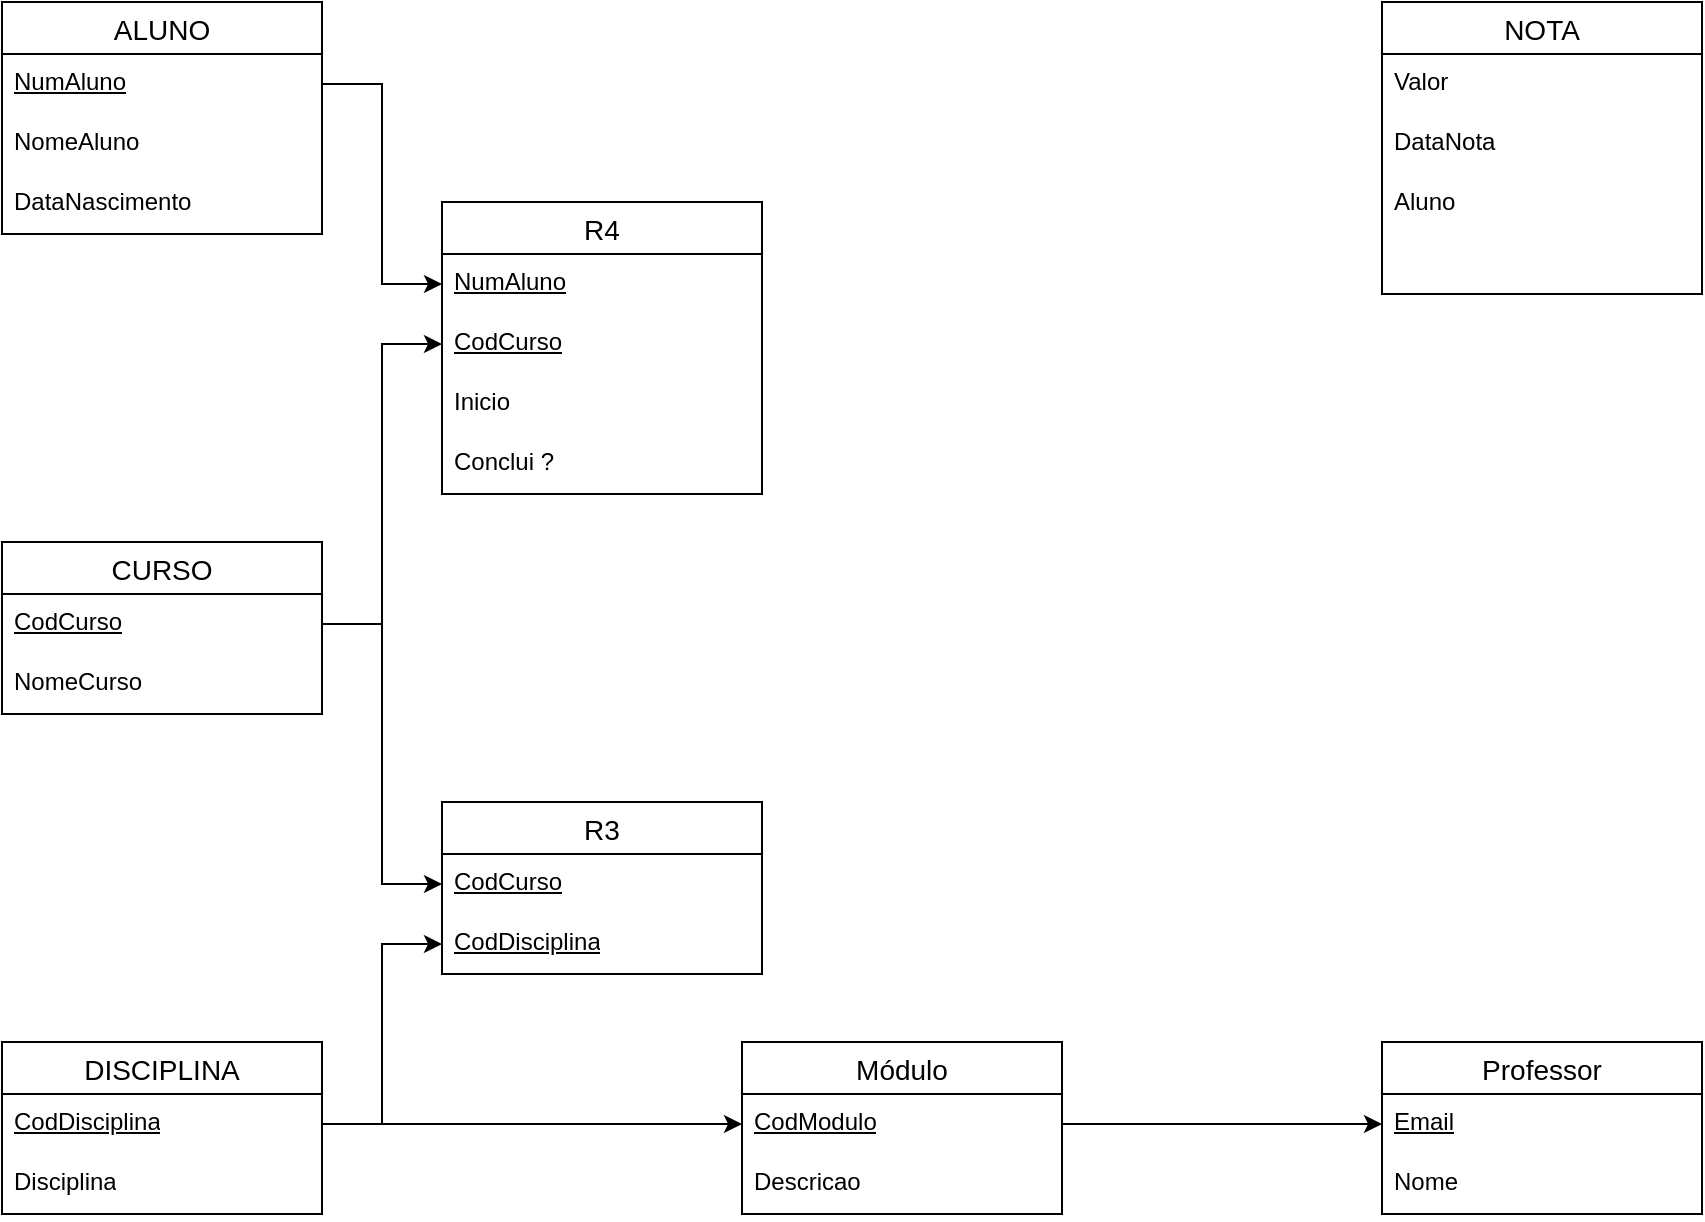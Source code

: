 <mxfile version="28.2.7">
  <diagram name="Página-1" id="S5y7bV11tm6SqkbiMkar">
    <mxGraphModel dx="1395" dy="888" grid="1" gridSize="10" guides="1" tooltips="1" connect="1" arrows="1" fold="1" page="1" pageScale="1" pageWidth="1654" pageHeight="2336" math="0" shadow="0">
      <root>
        <mxCell id="0" />
        <mxCell id="1" parent="0" />
        <mxCell id="t1V61KOQFFWh3-i_f2xE-3" value="ALUNO" style="swimlane;fontStyle=0;childLayout=stackLayout;horizontal=1;startSize=26;horizontalStack=0;resizeParent=1;resizeParentMax=0;resizeLast=0;collapsible=1;marginBottom=0;align=center;fontSize=14;" parent="1" vertex="1">
          <mxGeometry x="120" y="40" width="160" height="116" as="geometry" />
        </mxCell>
        <mxCell id="t1V61KOQFFWh3-i_f2xE-4" value="NumAluno" style="text;strokeColor=none;fillColor=none;spacingLeft=4;spacingRight=4;overflow=hidden;rotatable=0;points=[[0,0.5],[1,0.5]];portConstraint=eastwest;fontSize=12;whiteSpace=wrap;html=1;fontStyle=4" parent="t1V61KOQFFWh3-i_f2xE-3" vertex="1">
          <mxGeometry y="26" width="160" height="30" as="geometry" />
        </mxCell>
        <mxCell id="t1V61KOQFFWh3-i_f2xE-5" value="NomeAluno" style="text;strokeColor=none;fillColor=none;spacingLeft=4;spacingRight=4;overflow=hidden;rotatable=0;points=[[0,0.5],[1,0.5]];portConstraint=eastwest;fontSize=12;whiteSpace=wrap;html=1;" parent="t1V61KOQFFWh3-i_f2xE-3" vertex="1">
          <mxGeometry y="56" width="160" height="30" as="geometry" />
        </mxCell>
        <mxCell id="t1V61KOQFFWh3-i_f2xE-6" value="DataNascimento" style="text;strokeColor=none;fillColor=none;spacingLeft=4;spacingRight=4;overflow=hidden;rotatable=0;points=[[0,0.5],[1,0.5]];portConstraint=eastwest;fontSize=12;whiteSpace=wrap;html=1;" parent="t1V61KOQFFWh3-i_f2xE-3" vertex="1">
          <mxGeometry y="86" width="160" height="30" as="geometry" />
        </mxCell>
        <mxCell id="t1V61KOQFFWh3-i_f2xE-11" value="NOTA" style="swimlane;fontStyle=0;childLayout=stackLayout;horizontal=1;startSize=26;horizontalStack=0;resizeParent=1;resizeParentMax=0;resizeLast=0;collapsible=1;marginBottom=0;align=center;fontSize=14;" parent="1" vertex="1">
          <mxGeometry x="810" y="40" width="160" height="146" as="geometry" />
        </mxCell>
        <mxCell id="t1V61KOQFFWh3-i_f2xE-12" value="Valor" style="text;strokeColor=none;fillColor=none;spacingLeft=4;spacingRight=4;overflow=hidden;rotatable=0;points=[[0,0.5],[1,0.5]];portConstraint=eastwest;fontSize=12;whiteSpace=wrap;html=1;" parent="t1V61KOQFFWh3-i_f2xE-11" vertex="1">
          <mxGeometry y="26" width="160" height="30" as="geometry" />
        </mxCell>
        <mxCell id="t1V61KOQFFWh3-i_f2xE-13" value="DataNota" style="text;strokeColor=none;fillColor=none;spacingLeft=4;spacingRight=4;overflow=hidden;rotatable=0;points=[[0,0.5],[1,0.5]];portConstraint=eastwest;fontSize=12;whiteSpace=wrap;html=1;" parent="t1V61KOQFFWh3-i_f2xE-11" vertex="1">
          <mxGeometry y="56" width="160" height="30" as="geometry" />
        </mxCell>
        <mxCell id="97hqitr2CZcHq2kwvgmu-21" value="Aluno" style="text;strokeColor=none;fillColor=none;spacingLeft=4;spacingRight=4;overflow=hidden;rotatable=0;points=[[0,0.5],[1,0.5]];portConstraint=eastwest;fontSize=12;whiteSpace=wrap;html=1;" vertex="1" parent="t1V61KOQFFWh3-i_f2xE-11">
          <mxGeometry y="86" width="160" height="30" as="geometry" />
        </mxCell>
        <mxCell id="97hqitr2CZcHq2kwvgmu-22" style="text;strokeColor=none;fillColor=none;spacingLeft=4;spacingRight=4;overflow=hidden;rotatable=0;points=[[0,0.5],[1,0.5]];portConstraint=eastwest;fontSize=12;whiteSpace=wrap;html=1;" vertex="1" parent="t1V61KOQFFWh3-i_f2xE-11">
          <mxGeometry y="116" width="160" height="30" as="geometry" />
        </mxCell>
        <mxCell id="t1V61KOQFFWh3-i_f2xE-15" value="Módulo" style="swimlane;fontStyle=0;childLayout=stackLayout;horizontal=1;startSize=26;horizontalStack=0;resizeParent=1;resizeParentMax=0;resizeLast=0;collapsible=1;marginBottom=0;align=center;fontSize=14;" parent="1" vertex="1">
          <mxGeometry x="490" y="560" width="160" height="86" as="geometry" />
        </mxCell>
        <mxCell id="t1V61KOQFFWh3-i_f2xE-16" value="CodModulo" style="text;strokeColor=none;fillColor=none;spacingLeft=4;spacingRight=4;overflow=hidden;rotatable=0;points=[[0,0.5],[1,0.5]];portConstraint=eastwest;fontSize=12;whiteSpace=wrap;html=1;fontStyle=4" parent="t1V61KOQFFWh3-i_f2xE-15" vertex="1">
          <mxGeometry y="26" width="160" height="30" as="geometry" />
        </mxCell>
        <mxCell id="t1V61KOQFFWh3-i_f2xE-17" value="Descricao" style="text;strokeColor=none;fillColor=none;spacingLeft=4;spacingRight=4;overflow=hidden;rotatable=0;points=[[0,0.5],[1,0.5]];portConstraint=eastwest;fontSize=12;whiteSpace=wrap;html=1;" parent="t1V61KOQFFWh3-i_f2xE-15" vertex="1">
          <mxGeometry y="56" width="160" height="30" as="geometry" />
        </mxCell>
        <mxCell id="t1V61KOQFFWh3-i_f2xE-19" value="Professor" style="swimlane;fontStyle=0;childLayout=stackLayout;horizontal=1;startSize=26;horizontalStack=0;resizeParent=1;resizeParentMax=0;resizeLast=0;collapsible=1;marginBottom=0;align=center;fontSize=14;" parent="1" vertex="1">
          <mxGeometry x="810" y="560" width="160" height="86" as="geometry" />
        </mxCell>
        <mxCell id="t1V61KOQFFWh3-i_f2xE-20" value="Email" style="text;strokeColor=none;fillColor=none;spacingLeft=4;spacingRight=4;overflow=hidden;rotatable=0;points=[[0,0.5],[1,0.5]];portConstraint=eastwest;fontSize=12;whiteSpace=wrap;html=1;fontStyle=4" parent="t1V61KOQFFWh3-i_f2xE-19" vertex="1">
          <mxGeometry y="26" width="160" height="30" as="geometry" />
        </mxCell>
        <mxCell id="t1V61KOQFFWh3-i_f2xE-21" value="Nome" style="text;strokeColor=none;fillColor=none;spacingLeft=4;spacingRight=4;overflow=hidden;rotatable=0;points=[[0,0.5],[1,0.5]];portConstraint=eastwest;fontSize=12;whiteSpace=wrap;html=1;" parent="t1V61KOQFFWh3-i_f2xE-19" vertex="1">
          <mxGeometry y="56" width="160" height="30" as="geometry" />
        </mxCell>
        <mxCell id="t1V61KOQFFWh3-i_f2xE-23" value="DISCIPLINA" style="swimlane;fontStyle=0;childLayout=stackLayout;horizontal=1;startSize=26;horizontalStack=0;resizeParent=1;resizeParentMax=0;resizeLast=0;collapsible=1;marginBottom=0;align=center;fontSize=14;" parent="1" vertex="1">
          <mxGeometry x="120" y="560" width="160" height="86" as="geometry" />
        </mxCell>
        <mxCell id="t1V61KOQFFWh3-i_f2xE-24" value="CodDisciplina" style="text;strokeColor=none;fillColor=none;spacingLeft=4;spacingRight=4;overflow=hidden;rotatable=0;points=[[0,0.5],[1,0.5]];portConstraint=eastwest;fontSize=12;whiteSpace=wrap;html=1;fontStyle=4" parent="t1V61KOQFFWh3-i_f2xE-23" vertex="1">
          <mxGeometry y="26" width="160" height="30" as="geometry" />
        </mxCell>
        <mxCell id="t1V61KOQFFWh3-i_f2xE-25" value="Disciplina" style="text;strokeColor=none;fillColor=none;spacingLeft=4;spacingRight=4;overflow=hidden;rotatable=0;points=[[0,0.5],[1,0.5]];portConstraint=eastwest;fontSize=12;whiteSpace=wrap;html=1;" parent="t1V61KOQFFWh3-i_f2xE-23" vertex="1">
          <mxGeometry y="56" width="160" height="30" as="geometry" />
        </mxCell>
        <mxCell id="t1V61KOQFFWh3-i_f2xE-28" value="CURSO" style="swimlane;fontStyle=0;childLayout=stackLayout;horizontal=1;startSize=26;horizontalStack=0;resizeParent=1;resizeParentMax=0;resizeLast=0;collapsible=1;marginBottom=0;align=center;fontSize=14;" parent="1" vertex="1">
          <mxGeometry x="120" y="310" width="160" height="86" as="geometry" />
        </mxCell>
        <mxCell id="t1V61KOQFFWh3-i_f2xE-29" value="CodCurso" style="text;strokeColor=none;fillColor=none;spacingLeft=4;spacingRight=4;overflow=hidden;rotatable=0;points=[[0,0.5],[1,0.5]];portConstraint=eastwest;fontSize=12;whiteSpace=wrap;html=1;fontStyle=4" parent="t1V61KOQFFWh3-i_f2xE-28" vertex="1">
          <mxGeometry y="26" width="160" height="30" as="geometry" />
        </mxCell>
        <mxCell id="t1V61KOQFFWh3-i_f2xE-30" value="NomeCurso" style="text;strokeColor=none;fillColor=none;spacingLeft=4;spacingRight=4;overflow=hidden;rotatable=0;points=[[0,0.5],[1,0.5]];portConstraint=eastwest;fontSize=12;whiteSpace=wrap;html=1;" parent="t1V61KOQFFWh3-i_f2xE-28" vertex="1">
          <mxGeometry y="56" width="160" height="30" as="geometry" />
        </mxCell>
        <mxCell id="97hqitr2CZcHq2kwvgmu-1" value="R3" style="swimlane;fontStyle=0;childLayout=stackLayout;horizontal=1;startSize=26;horizontalStack=0;resizeParent=1;resizeParentMax=0;resizeLast=0;collapsible=1;marginBottom=0;align=center;fontSize=14;" vertex="1" parent="1">
          <mxGeometry x="340" y="440" width="160" height="86" as="geometry" />
        </mxCell>
        <mxCell id="97hqitr2CZcHq2kwvgmu-2" value="CodCurso" style="text;strokeColor=none;fillColor=none;spacingLeft=4;spacingRight=4;overflow=hidden;rotatable=0;points=[[0,0.5],[1,0.5]];portConstraint=eastwest;fontSize=12;whiteSpace=wrap;html=1;fontStyle=4" vertex="1" parent="97hqitr2CZcHq2kwvgmu-1">
          <mxGeometry y="26" width="160" height="30" as="geometry" />
        </mxCell>
        <mxCell id="97hqitr2CZcHq2kwvgmu-3" value="CodDisciplina" style="text;strokeColor=none;fillColor=none;spacingLeft=4;spacingRight=4;overflow=hidden;rotatable=0;points=[[0,0.5],[1,0.5]];portConstraint=eastwest;fontSize=12;whiteSpace=wrap;html=1;fontStyle=4" vertex="1" parent="97hqitr2CZcHq2kwvgmu-1">
          <mxGeometry y="56" width="160" height="30" as="geometry" />
        </mxCell>
        <mxCell id="97hqitr2CZcHq2kwvgmu-5" value="R4" style="swimlane;fontStyle=0;childLayout=stackLayout;horizontal=1;startSize=26;horizontalStack=0;resizeParent=1;resizeParentMax=0;resizeLast=0;collapsible=1;marginBottom=0;align=center;fontSize=14;" vertex="1" parent="1">
          <mxGeometry x="340" y="140" width="160" height="146" as="geometry" />
        </mxCell>
        <mxCell id="97hqitr2CZcHq2kwvgmu-8" value="NumAluno" style="text;strokeColor=none;fillColor=none;spacingLeft=4;spacingRight=4;overflow=hidden;rotatable=0;points=[[0,0.5],[1,0.5]];portConstraint=eastwest;fontSize=12;whiteSpace=wrap;html=1;fontStyle=4" vertex="1" parent="97hqitr2CZcHq2kwvgmu-5">
          <mxGeometry y="26" width="160" height="30" as="geometry" />
        </mxCell>
        <mxCell id="97hqitr2CZcHq2kwvgmu-12" value="CodCurso" style="text;strokeColor=none;fillColor=none;spacingLeft=4;spacingRight=4;overflow=hidden;rotatable=0;points=[[0,0.5],[1,0.5]];portConstraint=eastwest;fontSize=12;whiteSpace=wrap;html=1;fontStyle=4" vertex="1" parent="97hqitr2CZcHq2kwvgmu-5">
          <mxGeometry y="56" width="160" height="30" as="geometry" />
        </mxCell>
        <mxCell id="97hqitr2CZcHq2kwvgmu-11" value="Inicio" style="text;strokeColor=none;fillColor=none;spacingLeft=4;spacingRight=4;overflow=hidden;rotatable=0;points=[[0,0.5],[1,0.5]];portConstraint=eastwest;fontSize=12;whiteSpace=wrap;html=1;" vertex="1" parent="97hqitr2CZcHq2kwvgmu-5">
          <mxGeometry y="86" width="160" height="30" as="geometry" />
        </mxCell>
        <mxCell id="97hqitr2CZcHq2kwvgmu-10" value="Conclui ?" style="text;strokeColor=none;fillColor=none;spacingLeft=4;spacingRight=4;overflow=hidden;rotatable=0;points=[[0,0.5],[1,0.5]];portConstraint=eastwest;fontSize=12;whiteSpace=wrap;html=1;" vertex="1" parent="97hqitr2CZcHq2kwvgmu-5">
          <mxGeometry y="116" width="160" height="30" as="geometry" />
        </mxCell>
        <mxCell id="97hqitr2CZcHq2kwvgmu-15" style="edgeStyle=orthogonalEdgeStyle;rounded=0;orthogonalLoop=1;jettySize=auto;html=1;exitX=1;exitY=0.5;exitDx=0;exitDy=0;entryX=0;entryY=0.5;entryDx=0;entryDy=0;" edge="1" parent="1" source="t1V61KOQFFWh3-i_f2xE-4" target="97hqitr2CZcHq2kwvgmu-8">
          <mxGeometry relative="1" as="geometry" />
        </mxCell>
        <mxCell id="97hqitr2CZcHq2kwvgmu-16" style="edgeStyle=orthogonalEdgeStyle;rounded=0;orthogonalLoop=1;jettySize=auto;html=1;exitX=1;exitY=0.5;exitDx=0;exitDy=0;entryX=0;entryY=0.5;entryDx=0;entryDy=0;" edge="1" parent="1" source="t1V61KOQFFWh3-i_f2xE-29" target="97hqitr2CZcHq2kwvgmu-12">
          <mxGeometry relative="1" as="geometry" />
        </mxCell>
        <mxCell id="97hqitr2CZcHq2kwvgmu-17" style="edgeStyle=orthogonalEdgeStyle;rounded=0;orthogonalLoop=1;jettySize=auto;html=1;exitX=1;exitY=0.5;exitDx=0;exitDy=0;entryX=0;entryY=0.5;entryDx=0;entryDy=0;" edge="1" parent="1" source="t1V61KOQFFWh3-i_f2xE-24" target="97hqitr2CZcHq2kwvgmu-3">
          <mxGeometry relative="1" as="geometry" />
        </mxCell>
        <mxCell id="97hqitr2CZcHq2kwvgmu-18" style="edgeStyle=orthogonalEdgeStyle;rounded=0;orthogonalLoop=1;jettySize=auto;html=1;exitX=1;exitY=0.5;exitDx=0;exitDy=0;" edge="1" parent="1" source="t1V61KOQFFWh3-i_f2xE-29" target="97hqitr2CZcHq2kwvgmu-2">
          <mxGeometry relative="1" as="geometry" />
        </mxCell>
        <mxCell id="97hqitr2CZcHq2kwvgmu-19" style="edgeStyle=orthogonalEdgeStyle;rounded=0;orthogonalLoop=1;jettySize=auto;html=1;exitX=1;exitY=0.5;exitDx=0;exitDy=0;entryX=0;entryY=0.5;entryDx=0;entryDy=0;" edge="1" parent="1" source="t1V61KOQFFWh3-i_f2xE-24" target="t1V61KOQFFWh3-i_f2xE-16">
          <mxGeometry relative="1" as="geometry" />
        </mxCell>
        <mxCell id="97hqitr2CZcHq2kwvgmu-20" style="edgeStyle=orthogonalEdgeStyle;rounded=0;orthogonalLoop=1;jettySize=auto;html=1;exitX=1;exitY=0.5;exitDx=0;exitDy=0;entryX=0;entryY=0.5;entryDx=0;entryDy=0;" edge="1" parent="1" source="t1V61KOQFFWh3-i_f2xE-16" target="t1V61KOQFFWh3-i_f2xE-20">
          <mxGeometry relative="1" as="geometry" />
        </mxCell>
      </root>
    </mxGraphModel>
  </diagram>
</mxfile>
